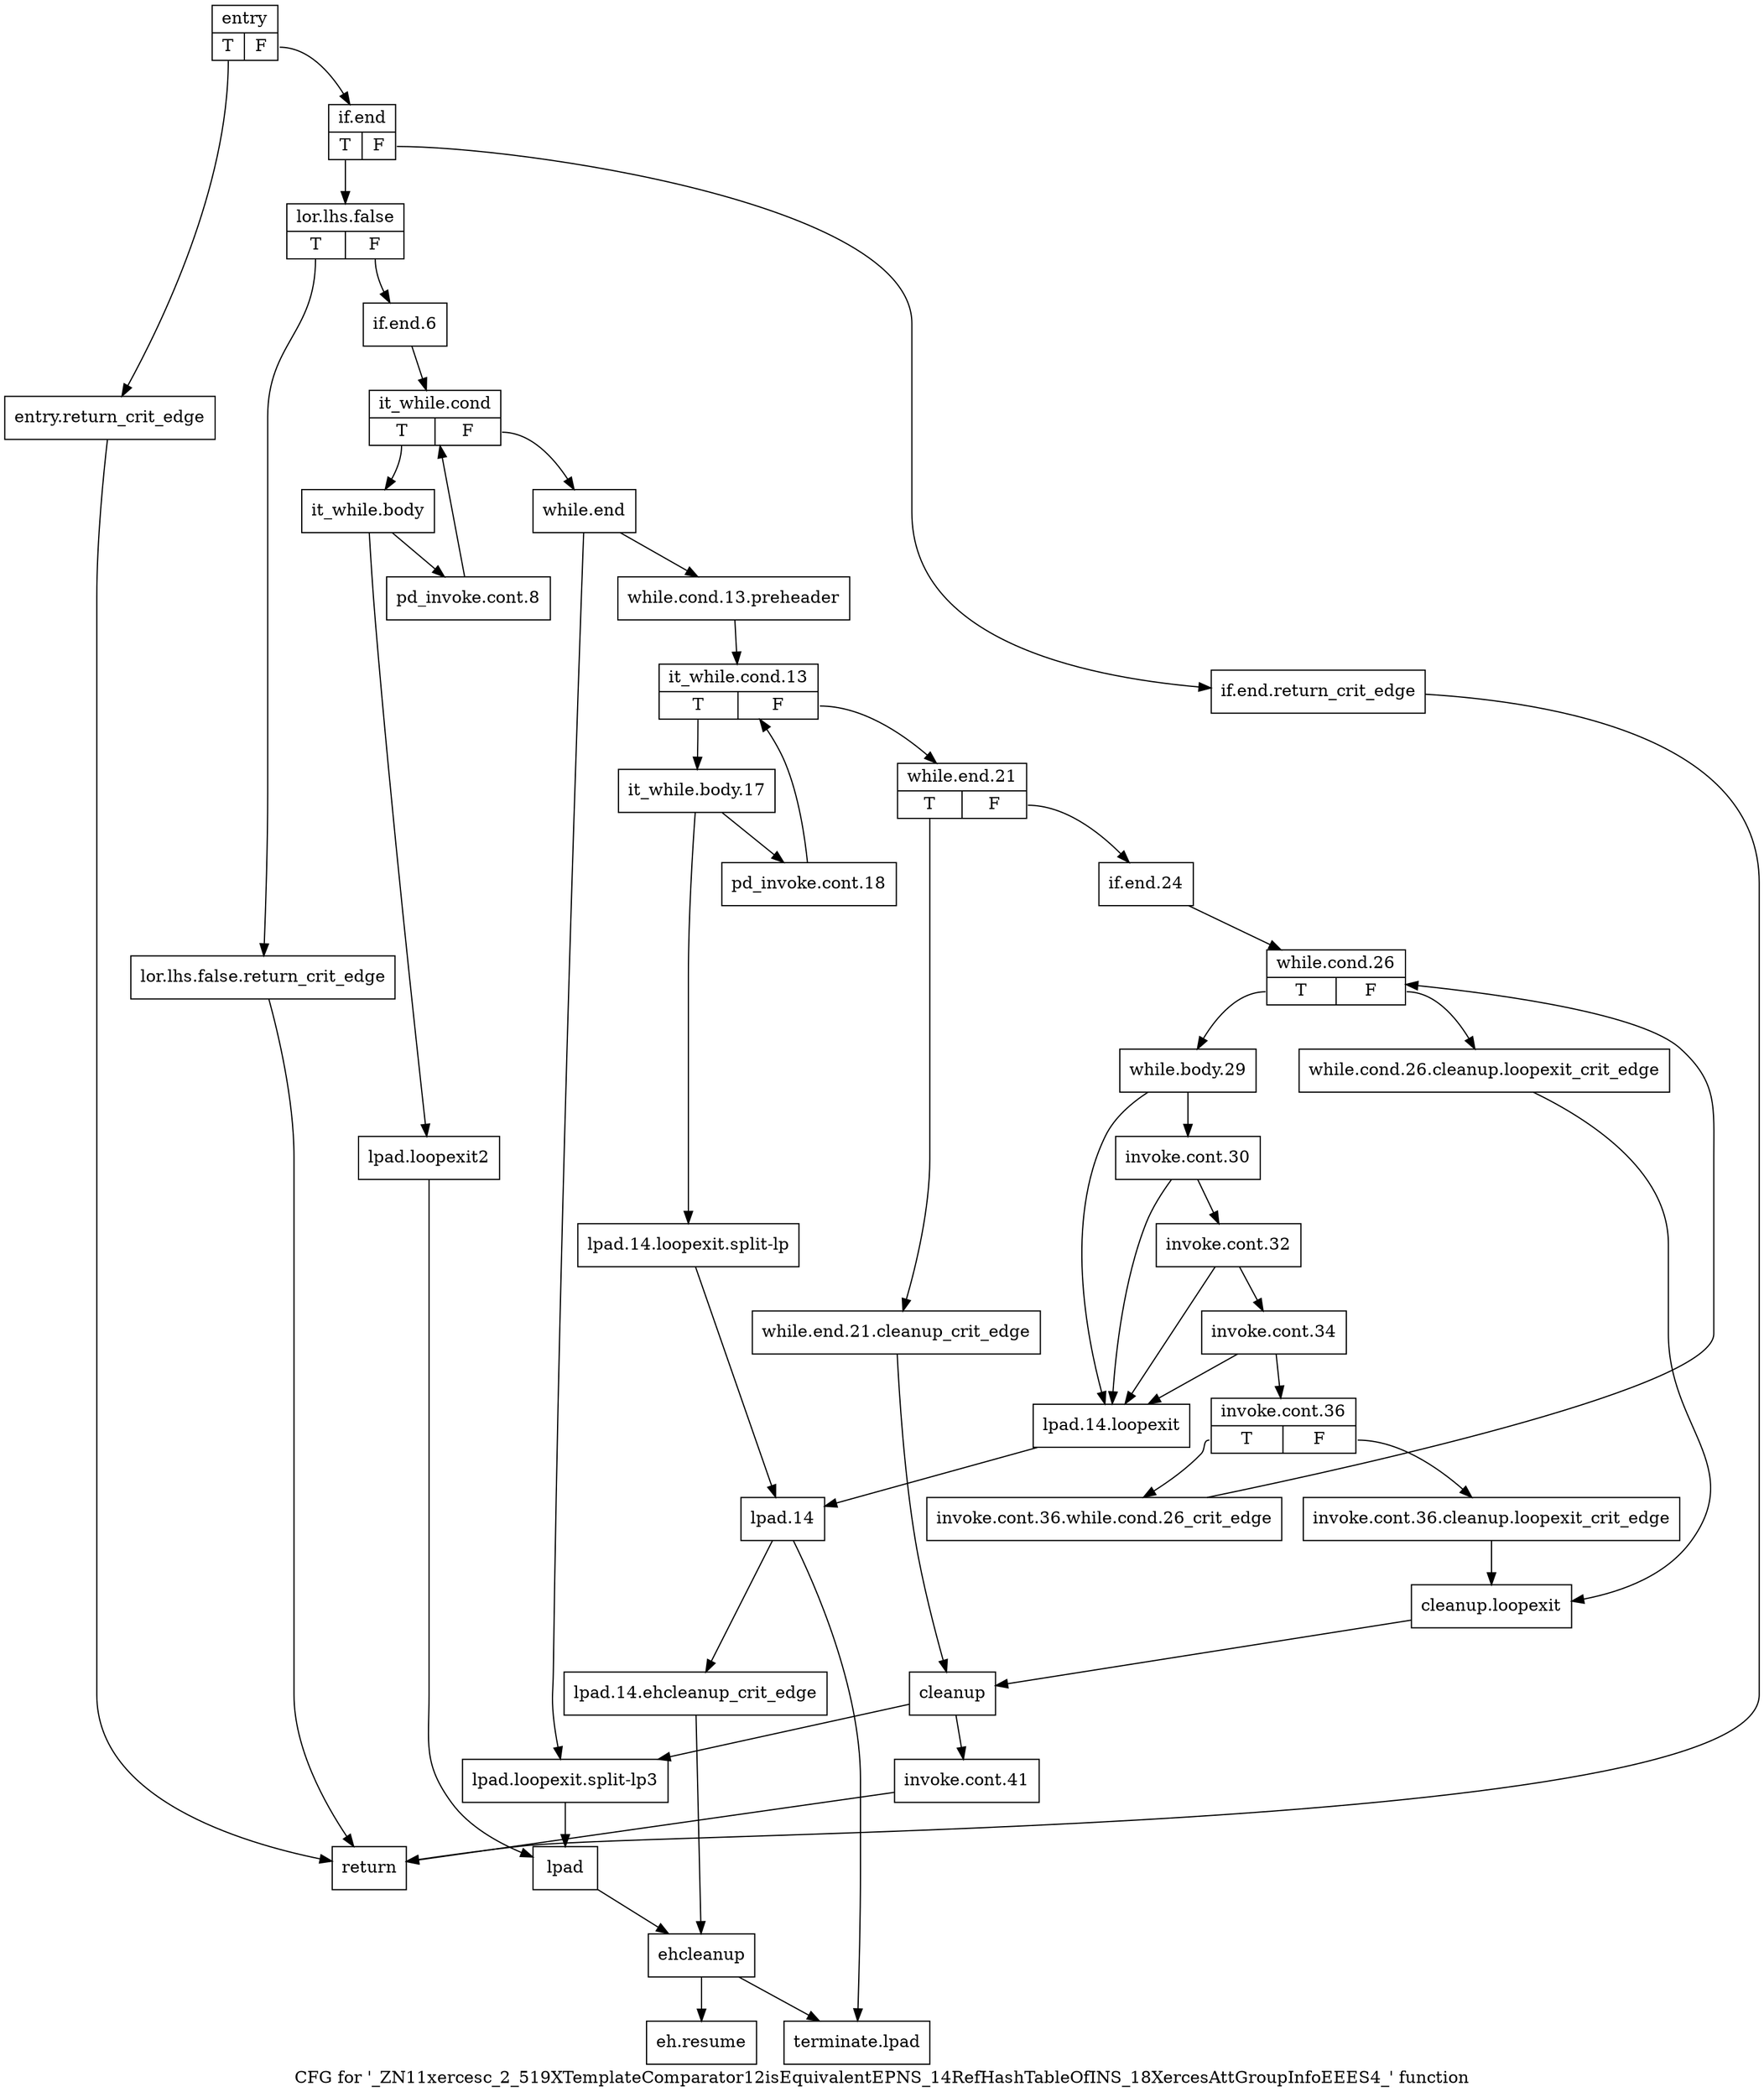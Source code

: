 digraph "CFG for '_ZN11xercesc_2_519XTemplateComparator12isEquivalentEPNS_14RefHashTableOfINS_18XercesAttGroupInfoEEES4_' function" {
	label="CFG for '_ZN11xercesc_2_519XTemplateComparator12isEquivalentEPNS_14RefHashTableOfINS_18XercesAttGroupInfoEEES4_' function";

	Node0x57dc410 [shape=record,label="{entry|{<s0>T|<s1>F}}"];
	Node0x57dc410:s0 -> Node0x57dc460;
	Node0x57dc410:s1 -> Node0x57e16c0;
	Node0x57dc460 [shape=record,label="{entry.return_crit_edge}"];
	Node0x57dc460 -> Node0x57e2200;
	Node0x57e16c0 [shape=record,label="{if.end|{<s0>T|<s1>F}}"];
	Node0x57e16c0:s0 -> Node0x57e1760;
	Node0x57e16c0:s1 -> Node0x57e1710;
	Node0x57e1710 [shape=record,label="{if.end.return_crit_edge}"];
	Node0x57e1710 -> Node0x57e2200;
	Node0x57e1760 [shape=record,label="{lor.lhs.false|{<s0>T|<s1>F}}"];
	Node0x57e1760:s0 -> Node0x57e17b0;
	Node0x57e1760:s1 -> Node0x57e1800;
	Node0x57e17b0 [shape=record,label="{lor.lhs.false.return_crit_edge}"];
	Node0x57e17b0 -> Node0x57e2200;
	Node0x57e1800 [shape=record,label="{if.end.6}"];
	Node0x57e1800 -> Node0x57e1850;
	Node0x57e1850 [shape=record,label="{it_while.cond|{<s0>T|<s1>F}}"];
	Node0x57e1850:s0 -> Node0x57e18a0;
	Node0x57e1850:s1 -> Node0x57e1a30;
	Node0x57e18a0 [shape=record,label="{it_while.body}"];
	Node0x57e18a0 -> Node0x57e18f0;
	Node0x57e18a0 -> Node0x57e1940;
	Node0x57e18f0 [shape=record,label="{pd_invoke.cont.8}"];
	Node0x57e18f0 -> Node0x57e1850;
	Node0x57e1940 [shape=record,label="{lpad.loopexit2}"];
	Node0x57e1940 -> Node0x57e19e0;
	Node0x57e1990 [shape=record,label="{lpad.loopexit.split-lp3}"];
	Node0x57e1990 -> Node0x57e19e0;
	Node0x57e19e0 [shape=record,label="{lpad}"];
	Node0x57e19e0 -> Node0x57e21b0;
	Node0x57e1a30 [shape=record,label="{while.end}"];
	Node0x57e1a30 -> Node0x57e1a80;
	Node0x57e1a30 -> Node0x57e1990;
	Node0x57e1a80 [shape=record,label="{while.cond.13.preheader}"];
	Node0x57e1a80 -> Node0x57e1ad0;
	Node0x57e1ad0 [shape=record,label="{it_while.cond.13|{<s0>T|<s1>F}}"];
	Node0x57e1ad0:s0 -> Node0x57e1b20;
	Node0x57e1ad0:s1 -> Node0x57e1d00;
	Node0x57e1b20 [shape=record,label="{it_while.body.17}"];
	Node0x57e1b20 -> Node0x57e1b70;
	Node0x57e1b20 -> Node0x57e1c10;
	Node0x57e1b70 [shape=record,label="{pd_invoke.cont.18}"];
	Node0x57e1b70 -> Node0x57e1ad0;
	Node0x57e1bc0 [shape=record,label="{lpad.14.loopexit}"];
	Node0x57e1bc0 -> Node0x57e1c60;
	Node0x57e1c10 [shape=record,label="{lpad.14.loopexit.split-lp}"];
	Node0x57e1c10 -> Node0x57e1c60;
	Node0x57e1c60 [shape=record,label="{lpad.14}"];
	Node0x57e1c60 -> Node0x57e1cb0;
	Node0x57e1c60 -> Node0x57e22a0;
	Node0x57e1cb0 [shape=record,label="{lpad.14.ehcleanup_crit_edge}"];
	Node0x57e1cb0 -> Node0x57e21b0;
	Node0x57e1d00 [shape=record,label="{while.end.21|{<s0>T|<s1>F}}"];
	Node0x57e1d00:s0 -> Node0x57e1d50;
	Node0x57e1d00:s1 -> Node0x57e1da0;
	Node0x57e1d50 [shape=record,label="{while.end.21.cleanup_crit_edge}"];
	Node0x57e1d50 -> Node0x57e2110;
	Node0x57e1da0 [shape=record,label="{if.end.24}"];
	Node0x57e1da0 -> Node0x57e1df0;
	Node0x57e1df0 [shape=record,label="{while.cond.26|{<s0>T|<s1>F}}"];
	Node0x57e1df0:s0 -> Node0x57e1e90;
	Node0x57e1df0:s1 -> Node0x57e1e40;
	Node0x57e1e40 [shape=record,label="{while.cond.26.cleanup.loopexit_crit_edge}"];
	Node0x57e1e40 -> Node0x57e20c0;
	Node0x57e1e90 [shape=record,label="{while.body.29}"];
	Node0x57e1e90 -> Node0x57e1ee0;
	Node0x57e1e90 -> Node0x57e1bc0;
	Node0x57e1ee0 [shape=record,label="{invoke.cont.30}"];
	Node0x57e1ee0 -> Node0x57e1f30;
	Node0x57e1ee0 -> Node0x57e1bc0;
	Node0x57e1f30 [shape=record,label="{invoke.cont.32}"];
	Node0x57e1f30 -> Node0x57e1f80;
	Node0x57e1f30 -> Node0x57e1bc0;
	Node0x57e1f80 [shape=record,label="{invoke.cont.34}"];
	Node0x57e1f80 -> Node0x57e1fd0;
	Node0x57e1f80 -> Node0x57e1bc0;
	Node0x57e1fd0 [shape=record,label="{invoke.cont.36|{<s0>T|<s1>F}}"];
	Node0x57e1fd0:s0 -> Node0x57e2070;
	Node0x57e1fd0:s1 -> Node0x57e2020;
	Node0x57e2020 [shape=record,label="{invoke.cont.36.cleanup.loopexit_crit_edge}"];
	Node0x57e2020 -> Node0x57e20c0;
	Node0x57e2070 [shape=record,label="{invoke.cont.36.while.cond.26_crit_edge}"];
	Node0x57e2070 -> Node0x57e1df0;
	Node0x57e20c0 [shape=record,label="{cleanup.loopexit}"];
	Node0x57e20c0 -> Node0x57e2110;
	Node0x57e2110 [shape=record,label="{cleanup}"];
	Node0x57e2110 -> Node0x57e2160;
	Node0x57e2110 -> Node0x57e1990;
	Node0x57e2160 [shape=record,label="{invoke.cont.41}"];
	Node0x57e2160 -> Node0x57e2200;
	Node0x57e21b0 [shape=record,label="{ehcleanup}"];
	Node0x57e21b0 -> Node0x57e2250;
	Node0x57e21b0 -> Node0x57e22a0;
	Node0x57e2200 [shape=record,label="{return}"];
	Node0x57e2250 [shape=record,label="{eh.resume}"];
	Node0x57e22a0 [shape=record,label="{terminate.lpad}"];
}
